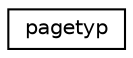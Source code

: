 digraph "Graphical Class Hierarchy"
{
  edge [fontname="Helvetica",fontsize="10",labelfontname="Helvetica",labelfontsize="10"];
  node [fontname="Helvetica",fontsize="10",shape=record];
  rankdir="LR";
  Node0 [label="pagetyp",height=0.2,width=0.4,color="black", fillcolor="white", style="filled",URL="$d2/d9c/structpagetyp.html"];
}
